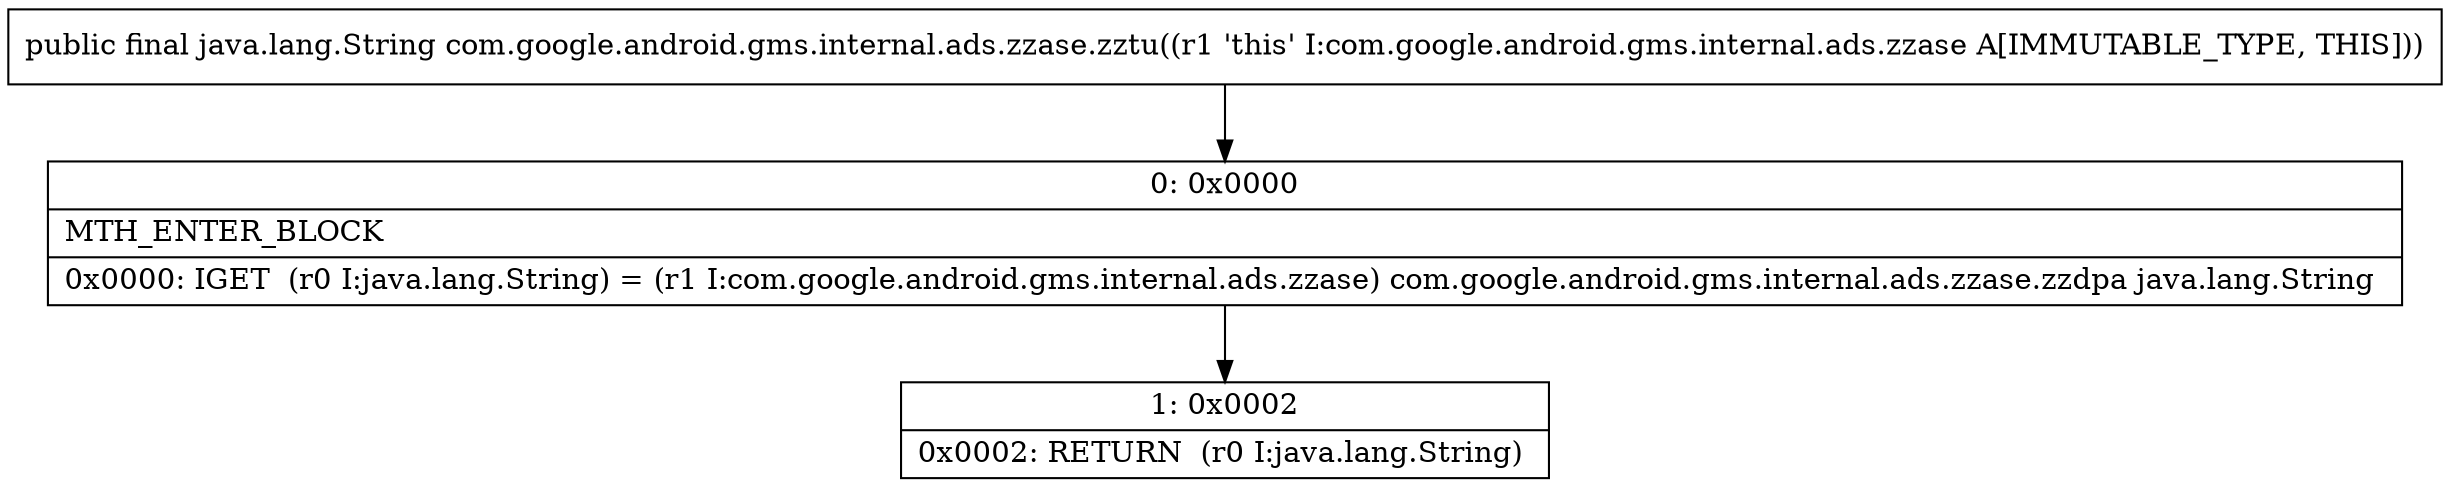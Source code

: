 digraph "CFG forcom.google.android.gms.internal.ads.zzase.zztu()Ljava\/lang\/String;" {
Node_0 [shape=record,label="{0\:\ 0x0000|MTH_ENTER_BLOCK\l|0x0000: IGET  (r0 I:java.lang.String) = (r1 I:com.google.android.gms.internal.ads.zzase) com.google.android.gms.internal.ads.zzase.zzdpa java.lang.String \l}"];
Node_1 [shape=record,label="{1\:\ 0x0002|0x0002: RETURN  (r0 I:java.lang.String) \l}"];
MethodNode[shape=record,label="{public final java.lang.String com.google.android.gms.internal.ads.zzase.zztu((r1 'this' I:com.google.android.gms.internal.ads.zzase A[IMMUTABLE_TYPE, THIS])) }"];
MethodNode -> Node_0;
Node_0 -> Node_1;
}

